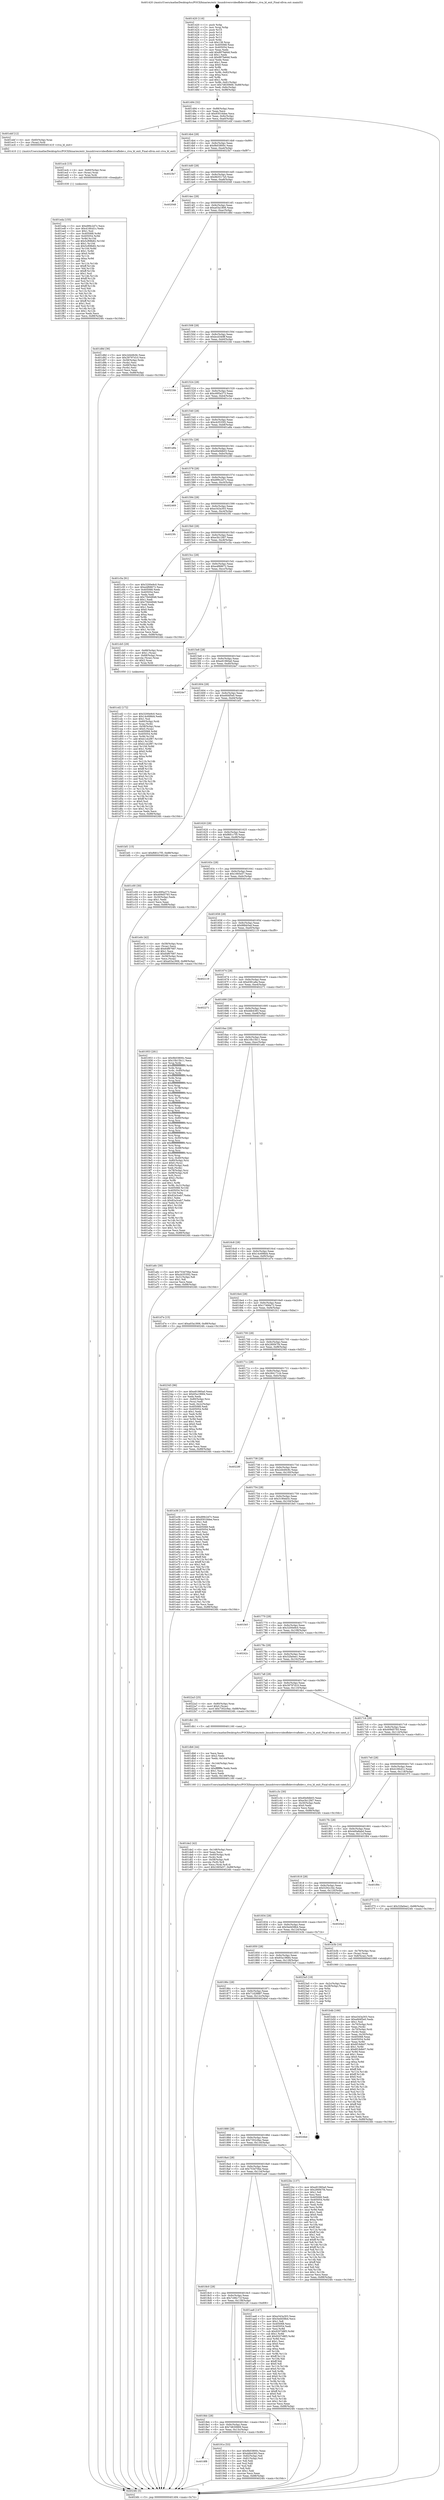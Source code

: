 digraph "0x401420" {
  label = "0x401420 (/mnt/c/Users/mathe/Desktop/tcc/POCII/binaries/extr_linuxdriversvideofbdevrivafbdev.c_riva_bl_exit_Final-ollvm.out::main(0))"
  labelloc = "t"
  node[shape=record]

  Entry [label="",width=0.3,height=0.3,shape=circle,fillcolor=black,style=filled]
  "0x401494" [label="{
     0x401494 [32]\l
     | [instrs]\l
     &nbsp;&nbsp;0x401494 \<+6\>: mov -0x88(%rbp),%eax\l
     &nbsp;&nbsp;0x40149a \<+2\>: mov %eax,%ecx\l
     &nbsp;&nbsp;0x40149c \<+6\>: sub $0x93016dee,%ecx\l
     &nbsp;&nbsp;0x4014a2 \<+6\>: mov %eax,-0x9c(%rbp)\l
     &nbsp;&nbsp;0x4014a8 \<+6\>: mov %ecx,-0xa0(%rbp)\l
     &nbsp;&nbsp;0x4014ae \<+6\>: je 0000000000401ebf \<main+0xa9f\>\l
  }"]
  "0x401ebf" [label="{
     0x401ebf [12]\l
     | [instrs]\l
     &nbsp;&nbsp;0x401ebf \<+4\>: mov -0x60(%rbp),%rax\l
     &nbsp;&nbsp;0x401ec3 \<+3\>: mov (%rax),%rdi\l
     &nbsp;&nbsp;0x401ec6 \<+5\>: call 0000000000401410 \<riva_bl_exit\>\l
     | [calls]\l
     &nbsp;&nbsp;0x401410 \{1\} (/mnt/c/Users/mathe/Desktop/tcc/POCII/binaries/extr_linuxdriversvideofbdevrivafbdev.c_riva_bl_exit_Final-ollvm.out::riva_bl_exit)\l
  }"]
  "0x4014b4" [label="{
     0x4014b4 [28]\l
     | [instrs]\l
     &nbsp;&nbsp;0x4014b4 \<+5\>: jmp 00000000004014b9 \<main+0x99\>\l
     &nbsp;&nbsp;0x4014b9 \<+6\>: mov -0x9c(%rbp),%eax\l
     &nbsp;&nbsp;0x4014bf \<+5\>: sub $0x9b03800c,%eax\l
     &nbsp;&nbsp;0x4014c4 \<+6\>: mov %eax,-0xa4(%rbp)\l
     &nbsp;&nbsp;0x4014ca \<+6\>: je 00000000004023b7 \<main+0xf97\>\l
  }"]
  Exit [label="",width=0.3,height=0.3,shape=circle,fillcolor=black,style=filled,peripheries=2]
  "0x4023b7" [label="{
     0x4023b7\l
  }", style=dashed]
  "0x4014d0" [label="{
     0x4014d0 [28]\l
     | [instrs]\l
     &nbsp;&nbsp;0x4014d0 \<+5\>: jmp 00000000004014d5 \<main+0xb5\>\l
     &nbsp;&nbsp;0x4014d5 \<+6\>: mov -0x9c(%rbp),%eax\l
     &nbsp;&nbsp;0x4014db \<+5\>: sub $0x9b5517e5,%eax\l
     &nbsp;&nbsp;0x4014e0 \<+6\>: mov %eax,-0xa8(%rbp)\l
     &nbsp;&nbsp;0x4014e6 \<+6\>: je 0000000000402048 \<main+0xc28\>\l
  }"]
  "0x401eda" [label="{
     0x401eda [155]\l
     | [instrs]\l
     &nbsp;&nbsp;0x401eda \<+5\>: mov $0xd99c2d7c,%ecx\l
     &nbsp;&nbsp;0x401edf \<+5\>: mov $0x416fcd1c,%edx\l
     &nbsp;&nbsp;0x401ee4 \<+3\>: mov $0x1,%sil\l
     &nbsp;&nbsp;0x401ee7 \<+8\>: mov 0x405068,%r8d\l
     &nbsp;&nbsp;0x401eef \<+8\>: mov 0x405054,%r9d\l
     &nbsp;&nbsp;0x401ef7 \<+3\>: mov %r8d,%r10d\l
     &nbsp;&nbsp;0x401efa \<+7\>: add $0x5cf08b82,%r10d\l
     &nbsp;&nbsp;0x401f01 \<+4\>: sub $0x1,%r10d\l
     &nbsp;&nbsp;0x401f05 \<+7\>: sub $0x5cf08b82,%r10d\l
     &nbsp;&nbsp;0x401f0c \<+4\>: imul %r10d,%r8d\l
     &nbsp;&nbsp;0x401f10 \<+4\>: and $0x1,%r8d\l
     &nbsp;&nbsp;0x401f14 \<+4\>: cmp $0x0,%r8d\l
     &nbsp;&nbsp;0x401f18 \<+4\>: sete %r11b\l
     &nbsp;&nbsp;0x401f1c \<+4\>: cmp $0xa,%r9d\l
     &nbsp;&nbsp;0x401f20 \<+3\>: setl %bl\l
     &nbsp;&nbsp;0x401f23 \<+3\>: mov %r11b,%r14b\l
     &nbsp;&nbsp;0x401f26 \<+4\>: xor $0xff,%r14b\l
     &nbsp;&nbsp;0x401f2a \<+3\>: mov %bl,%r15b\l
     &nbsp;&nbsp;0x401f2d \<+4\>: xor $0xff,%r15b\l
     &nbsp;&nbsp;0x401f31 \<+4\>: xor $0x1,%sil\l
     &nbsp;&nbsp;0x401f35 \<+3\>: mov %r14b,%r12b\l
     &nbsp;&nbsp;0x401f38 \<+4\>: and $0xff,%r12b\l
     &nbsp;&nbsp;0x401f3c \<+3\>: and %sil,%r11b\l
     &nbsp;&nbsp;0x401f3f \<+3\>: mov %r15b,%r13b\l
     &nbsp;&nbsp;0x401f42 \<+4\>: and $0xff,%r13b\l
     &nbsp;&nbsp;0x401f46 \<+3\>: and %sil,%bl\l
     &nbsp;&nbsp;0x401f49 \<+3\>: or %r11b,%r12b\l
     &nbsp;&nbsp;0x401f4c \<+3\>: or %bl,%r13b\l
     &nbsp;&nbsp;0x401f4f \<+3\>: xor %r13b,%r12b\l
     &nbsp;&nbsp;0x401f52 \<+3\>: or %r15b,%r14b\l
     &nbsp;&nbsp;0x401f55 \<+4\>: xor $0xff,%r14b\l
     &nbsp;&nbsp;0x401f59 \<+4\>: or $0x1,%sil\l
     &nbsp;&nbsp;0x401f5d \<+3\>: and %sil,%r14b\l
     &nbsp;&nbsp;0x401f60 \<+3\>: or %r14b,%r12b\l
     &nbsp;&nbsp;0x401f63 \<+4\>: test $0x1,%r12b\l
     &nbsp;&nbsp;0x401f67 \<+3\>: cmovne %edx,%ecx\l
     &nbsp;&nbsp;0x401f6a \<+6\>: mov %ecx,-0x88(%rbp)\l
     &nbsp;&nbsp;0x401f70 \<+5\>: jmp 00000000004024fc \<main+0x10dc\>\l
  }"]
  "0x402048" [label="{
     0x402048\l
  }", style=dashed]
  "0x4014ec" [label="{
     0x4014ec [28]\l
     | [instrs]\l
     &nbsp;&nbsp;0x4014ec \<+5\>: jmp 00000000004014f1 \<main+0xd1\>\l
     &nbsp;&nbsp;0x4014f1 \<+6\>: mov -0x9c(%rbp),%eax\l
     &nbsp;&nbsp;0x4014f7 \<+5\>: sub $0xa03a1806,%eax\l
     &nbsp;&nbsp;0x4014fc \<+6\>: mov %eax,-0xac(%rbp)\l
     &nbsp;&nbsp;0x401502 \<+6\>: je 0000000000401d8d \<main+0x96d\>\l
  }"]
  "0x401ecb" [label="{
     0x401ecb [15]\l
     | [instrs]\l
     &nbsp;&nbsp;0x401ecb \<+4\>: mov -0x60(%rbp),%rax\l
     &nbsp;&nbsp;0x401ecf \<+3\>: mov (%rax),%rax\l
     &nbsp;&nbsp;0x401ed2 \<+3\>: mov %rax,%rdi\l
     &nbsp;&nbsp;0x401ed5 \<+5\>: call 0000000000401030 \<free@plt\>\l
     | [calls]\l
     &nbsp;&nbsp;0x401030 \{1\} (unknown)\l
  }"]
  "0x401d8d" [label="{
     0x401d8d [36]\l
     | [instrs]\l
     &nbsp;&nbsp;0x401d8d \<+5\>: mov $0x2d449c9c,%eax\l
     &nbsp;&nbsp;0x401d92 \<+5\>: mov $0x39797d10,%ecx\l
     &nbsp;&nbsp;0x401d97 \<+4\>: mov -0x58(%rbp),%rdx\l
     &nbsp;&nbsp;0x401d9b \<+2\>: mov (%rdx),%esi\l
     &nbsp;&nbsp;0x401d9d \<+4\>: mov -0x68(%rbp),%rdx\l
     &nbsp;&nbsp;0x401da1 \<+2\>: cmp (%rdx),%esi\l
     &nbsp;&nbsp;0x401da3 \<+3\>: cmovl %ecx,%eax\l
     &nbsp;&nbsp;0x401da6 \<+6\>: mov %eax,-0x88(%rbp)\l
     &nbsp;&nbsp;0x401dac \<+5\>: jmp 00000000004024fc \<main+0x10dc\>\l
  }"]
  "0x401508" [label="{
     0x401508 [28]\l
     | [instrs]\l
     &nbsp;&nbsp;0x401508 \<+5\>: jmp 000000000040150d \<main+0xed\>\l
     &nbsp;&nbsp;0x40150d \<+6\>: mov -0x9c(%rbp),%eax\l
     &nbsp;&nbsp;0x401513 \<+5\>: sub $0xbcd340ff,%eax\l
     &nbsp;&nbsp;0x401518 \<+6\>: mov %eax,-0xb0(%rbp)\l
     &nbsp;&nbsp;0x40151e \<+6\>: je 00000000004021bb \<main+0xd9b\>\l
  }"]
  "0x401de2" [label="{
     0x401de2 [42]\l
     | [instrs]\l
     &nbsp;&nbsp;0x401de2 \<+6\>: mov -0x148(%rbp),%ecx\l
     &nbsp;&nbsp;0x401de8 \<+3\>: imul %eax,%ecx\l
     &nbsp;&nbsp;0x401deb \<+4\>: mov -0x60(%rbp),%rdi\l
     &nbsp;&nbsp;0x401def \<+3\>: mov (%rdi),%rdi\l
     &nbsp;&nbsp;0x401df2 \<+4\>: mov -0x58(%rbp),%r8\l
     &nbsp;&nbsp;0x401df6 \<+3\>: movslq (%r8),%r8\l
     &nbsp;&nbsp;0x401df9 \<+4\>: mov %ecx,(%rdi,%r8,4)\l
     &nbsp;&nbsp;0x401dfd \<+10\>: movl $0x1665e57,-0x88(%rbp)\l
     &nbsp;&nbsp;0x401e07 \<+5\>: jmp 00000000004024fc \<main+0x10dc\>\l
  }"]
  "0x4021bb" [label="{
     0x4021bb\l
  }", style=dashed]
  "0x401524" [label="{
     0x401524 [28]\l
     | [instrs]\l
     &nbsp;&nbsp;0x401524 \<+5\>: jmp 0000000000401529 \<main+0x109\>\l
     &nbsp;&nbsp;0x401529 \<+6\>: mov -0x9c(%rbp),%eax\l
     &nbsp;&nbsp;0x40152f \<+5\>: sub $0xc695a373,%eax\l
     &nbsp;&nbsp;0x401534 \<+6\>: mov %eax,-0xb4(%rbp)\l
     &nbsp;&nbsp;0x40153a \<+6\>: je 0000000000401c1e \<main+0x7fe\>\l
  }"]
  "0x401db6" [label="{
     0x401db6 [44]\l
     | [instrs]\l
     &nbsp;&nbsp;0x401db6 \<+2\>: xor %ecx,%ecx\l
     &nbsp;&nbsp;0x401db8 \<+5\>: mov $0x2,%edx\l
     &nbsp;&nbsp;0x401dbd \<+6\>: mov %edx,-0x144(%rbp)\l
     &nbsp;&nbsp;0x401dc3 \<+1\>: cltd\l
     &nbsp;&nbsp;0x401dc4 \<+6\>: mov -0x144(%rbp),%esi\l
     &nbsp;&nbsp;0x401dca \<+2\>: idiv %esi\l
     &nbsp;&nbsp;0x401dcc \<+6\>: imul $0xfffffffe,%edx,%edx\l
     &nbsp;&nbsp;0x401dd2 \<+3\>: sub $0x1,%ecx\l
     &nbsp;&nbsp;0x401dd5 \<+2\>: sub %ecx,%edx\l
     &nbsp;&nbsp;0x401dd7 \<+6\>: mov %edx,-0x148(%rbp)\l
     &nbsp;&nbsp;0x401ddd \<+5\>: call 0000000000401160 \<next_i\>\l
     | [calls]\l
     &nbsp;&nbsp;0x401160 \{1\} (/mnt/c/Users/mathe/Desktop/tcc/POCII/binaries/extr_linuxdriversvideofbdevrivafbdev.c_riva_bl_exit_Final-ollvm.out::next_i)\l
  }"]
  "0x401c1e" [label="{
     0x401c1e\l
  }", style=dashed]
  "0x401540" [label="{
     0x401540 [28]\l
     | [instrs]\l
     &nbsp;&nbsp;0x401540 \<+5\>: jmp 0000000000401545 \<main+0x125\>\l
     &nbsp;&nbsp;0x401545 \<+6\>: mov -0x9c(%rbp),%eax\l
     &nbsp;&nbsp;0x40154b \<+5\>: sub $0xcb3535f2,%eax\l
     &nbsp;&nbsp;0x401550 \<+6\>: mov %eax,-0xb8(%rbp)\l
     &nbsp;&nbsp;0x401556 \<+6\>: je 0000000000401a8a \<main+0x66a\>\l
  }"]
  "0x401cd2" [label="{
     0x401cd2 [172]\l
     | [instrs]\l
     &nbsp;&nbsp;0x401cd2 \<+5\>: mov $0x3200e9c0,%ecx\l
     &nbsp;&nbsp;0x401cd7 \<+5\>: mov $0x14c698d4,%edx\l
     &nbsp;&nbsp;0x401cdc \<+3\>: mov $0x1,%sil\l
     &nbsp;&nbsp;0x401cdf \<+4\>: mov -0x60(%rbp),%rdi\l
     &nbsp;&nbsp;0x401ce3 \<+3\>: mov %rax,(%rdi)\l
     &nbsp;&nbsp;0x401ce6 \<+4\>: mov -0x58(%rbp),%rax\l
     &nbsp;&nbsp;0x401cea \<+6\>: movl $0x0,(%rax)\l
     &nbsp;&nbsp;0x401cf0 \<+8\>: mov 0x405068,%r8d\l
     &nbsp;&nbsp;0x401cf8 \<+8\>: mov 0x405054,%r9d\l
     &nbsp;&nbsp;0x401d00 \<+3\>: mov %r8d,%r10d\l
     &nbsp;&nbsp;0x401d03 \<+7\>: add $0xb1cb2f87,%r10d\l
     &nbsp;&nbsp;0x401d0a \<+4\>: sub $0x1,%r10d\l
     &nbsp;&nbsp;0x401d0e \<+7\>: sub $0xb1cb2f87,%r10d\l
     &nbsp;&nbsp;0x401d15 \<+4\>: imul %r10d,%r8d\l
     &nbsp;&nbsp;0x401d19 \<+4\>: and $0x1,%r8d\l
     &nbsp;&nbsp;0x401d1d \<+4\>: cmp $0x0,%r8d\l
     &nbsp;&nbsp;0x401d21 \<+4\>: sete %r11b\l
     &nbsp;&nbsp;0x401d25 \<+4\>: cmp $0xa,%r9d\l
     &nbsp;&nbsp;0x401d29 \<+3\>: setl %bl\l
     &nbsp;&nbsp;0x401d2c \<+3\>: mov %r11b,%r14b\l
     &nbsp;&nbsp;0x401d2f \<+4\>: xor $0xff,%r14b\l
     &nbsp;&nbsp;0x401d33 \<+3\>: mov %bl,%r15b\l
     &nbsp;&nbsp;0x401d36 \<+4\>: xor $0xff,%r15b\l
     &nbsp;&nbsp;0x401d3a \<+4\>: xor $0x0,%sil\l
     &nbsp;&nbsp;0x401d3e \<+3\>: mov %r14b,%r12b\l
     &nbsp;&nbsp;0x401d41 \<+4\>: and $0x0,%r12b\l
     &nbsp;&nbsp;0x401d45 \<+3\>: and %sil,%r11b\l
     &nbsp;&nbsp;0x401d48 \<+3\>: mov %r15b,%r13b\l
     &nbsp;&nbsp;0x401d4b \<+4\>: and $0x0,%r13b\l
     &nbsp;&nbsp;0x401d4f \<+3\>: and %sil,%bl\l
     &nbsp;&nbsp;0x401d52 \<+3\>: or %r11b,%r12b\l
     &nbsp;&nbsp;0x401d55 \<+3\>: or %bl,%r13b\l
     &nbsp;&nbsp;0x401d58 \<+3\>: xor %r13b,%r12b\l
     &nbsp;&nbsp;0x401d5b \<+3\>: or %r15b,%r14b\l
     &nbsp;&nbsp;0x401d5e \<+4\>: xor $0xff,%r14b\l
     &nbsp;&nbsp;0x401d62 \<+4\>: or $0x0,%sil\l
     &nbsp;&nbsp;0x401d66 \<+3\>: and %sil,%r14b\l
     &nbsp;&nbsp;0x401d69 \<+3\>: or %r14b,%r12b\l
     &nbsp;&nbsp;0x401d6c \<+4\>: test $0x1,%r12b\l
     &nbsp;&nbsp;0x401d70 \<+3\>: cmovne %edx,%ecx\l
     &nbsp;&nbsp;0x401d73 \<+6\>: mov %ecx,-0x88(%rbp)\l
     &nbsp;&nbsp;0x401d79 \<+5\>: jmp 00000000004024fc \<main+0x10dc\>\l
  }"]
  "0x401a8a" [label="{
     0x401a8a\l
  }", style=dashed]
  "0x40155c" [label="{
     0x40155c [28]\l
     | [instrs]\l
     &nbsp;&nbsp;0x40155c \<+5\>: jmp 0000000000401561 \<main+0x141\>\l
     &nbsp;&nbsp;0x401561 \<+6\>: mov -0x9c(%rbp),%eax\l
     &nbsp;&nbsp;0x401567 \<+5\>: sub $0xd0e9db03,%eax\l
     &nbsp;&nbsp;0x40156c \<+6\>: mov %eax,-0xbc(%rbp)\l
     &nbsp;&nbsp;0x401572 \<+6\>: je 0000000000402280 \<main+0xe60\>\l
  }"]
  "0x401b4b" [label="{
     0x401b4b [166]\l
     | [instrs]\l
     &nbsp;&nbsp;0x401b4b \<+5\>: mov $0xe343a303,%ecx\l
     &nbsp;&nbsp;0x401b50 \<+5\>: mov $0xefd4f5e0,%edx\l
     &nbsp;&nbsp;0x401b55 \<+3\>: mov $0x1,%sil\l
     &nbsp;&nbsp;0x401b58 \<+4\>: mov -0x70(%rbp),%rdi\l
     &nbsp;&nbsp;0x401b5c \<+2\>: mov %eax,(%rdi)\l
     &nbsp;&nbsp;0x401b5e \<+4\>: mov -0x70(%rbp),%rdi\l
     &nbsp;&nbsp;0x401b62 \<+2\>: mov (%rdi),%eax\l
     &nbsp;&nbsp;0x401b64 \<+3\>: mov %eax,-0x30(%rbp)\l
     &nbsp;&nbsp;0x401b67 \<+7\>: mov 0x405068,%eax\l
     &nbsp;&nbsp;0x401b6e \<+8\>: mov 0x405054,%r8d\l
     &nbsp;&nbsp;0x401b76 \<+3\>: mov %eax,%r9d\l
     &nbsp;&nbsp;0x401b79 \<+7\>: add $0x6f18db07,%r9d\l
     &nbsp;&nbsp;0x401b80 \<+4\>: sub $0x1,%r9d\l
     &nbsp;&nbsp;0x401b84 \<+7\>: sub $0x6f18db07,%r9d\l
     &nbsp;&nbsp;0x401b8b \<+4\>: imul %r9d,%eax\l
     &nbsp;&nbsp;0x401b8f \<+3\>: and $0x1,%eax\l
     &nbsp;&nbsp;0x401b92 \<+3\>: cmp $0x0,%eax\l
     &nbsp;&nbsp;0x401b95 \<+4\>: sete %r10b\l
     &nbsp;&nbsp;0x401b99 \<+4\>: cmp $0xa,%r8d\l
     &nbsp;&nbsp;0x401b9d \<+4\>: setl %r11b\l
     &nbsp;&nbsp;0x401ba1 \<+3\>: mov %r10b,%bl\l
     &nbsp;&nbsp;0x401ba4 \<+3\>: xor $0xff,%bl\l
     &nbsp;&nbsp;0x401ba7 \<+3\>: mov %r11b,%r14b\l
     &nbsp;&nbsp;0x401baa \<+4\>: xor $0xff,%r14b\l
     &nbsp;&nbsp;0x401bae \<+4\>: xor $0x0,%sil\l
     &nbsp;&nbsp;0x401bb2 \<+3\>: mov %bl,%r15b\l
     &nbsp;&nbsp;0x401bb5 \<+4\>: and $0x0,%r15b\l
     &nbsp;&nbsp;0x401bb9 \<+3\>: and %sil,%r10b\l
     &nbsp;&nbsp;0x401bbc \<+3\>: mov %r14b,%r12b\l
     &nbsp;&nbsp;0x401bbf \<+4\>: and $0x0,%r12b\l
     &nbsp;&nbsp;0x401bc3 \<+3\>: and %sil,%r11b\l
     &nbsp;&nbsp;0x401bc6 \<+3\>: or %r10b,%r15b\l
     &nbsp;&nbsp;0x401bc9 \<+3\>: or %r11b,%r12b\l
     &nbsp;&nbsp;0x401bcc \<+3\>: xor %r12b,%r15b\l
     &nbsp;&nbsp;0x401bcf \<+3\>: or %r14b,%bl\l
     &nbsp;&nbsp;0x401bd2 \<+3\>: xor $0xff,%bl\l
     &nbsp;&nbsp;0x401bd5 \<+4\>: or $0x0,%sil\l
     &nbsp;&nbsp;0x401bd9 \<+3\>: and %sil,%bl\l
     &nbsp;&nbsp;0x401bdc \<+3\>: or %bl,%r15b\l
     &nbsp;&nbsp;0x401bdf \<+4\>: test $0x1,%r15b\l
     &nbsp;&nbsp;0x401be3 \<+3\>: cmovne %edx,%ecx\l
     &nbsp;&nbsp;0x401be6 \<+6\>: mov %ecx,-0x88(%rbp)\l
     &nbsp;&nbsp;0x401bec \<+5\>: jmp 00000000004024fc \<main+0x10dc\>\l
  }"]
  "0x402280" [label="{
     0x402280\l
  }", style=dashed]
  "0x401578" [label="{
     0x401578 [28]\l
     | [instrs]\l
     &nbsp;&nbsp;0x401578 \<+5\>: jmp 000000000040157d \<main+0x15d\>\l
     &nbsp;&nbsp;0x40157d \<+6\>: mov -0x9c(%rbp),%eax\l
     &nbsp;&nbsp;0x401583 \<+5\>: sub $0xd99c2d7c,%eax\l
     &nbsp;&nbsp;0x401588 \<+6\>: mov %eax,-0xc0(%rbp)\l
     &nbsp;&nbsp;0x40158e \<+6\>: je 0000000000402469 \<main+0x1049\>\l
  }"]
  "0x401420" [label="{
     0x401420 [116]\l
     | [instrs]\l
     &nbsp;&nbsp;0x401420 \<+1\>: push %rbp\l
     &nbsp;&nbsp;0x401421 \<+3\>: mov %rsp,%rbp\l
     &nbsp;&nbsp;0x401424 \<+2\>: push %r15\l
     &nbsp;&nbsp;0x401426 \<+2\>: push %r14\l
     &nbsp;&nbsp;0x401428 \<+2\>: push %r13\l
     &nbsp;&nbsp;0x40142a \<+2\>: push %r12\l
     &nbsp;&nbsp;0x40142c \<+1\>: push %rbx\l
     &nbsp;&nbsp;0x40142d \<+7\>: sub $0x138,%rsp\l
     &nbsp;&nbsp;0x401434 \<+7\>: mov 0x405068,%eax\l
     &nbsp;&nbsp;0x40143b \<+7\>: mov 0x405054,%ecx\l
     &nbsp;&nbsp;0x401442 \<+2\>: mov %eax,%edx\l
     &nbsp;&nbsp;0x401444 \<+6\>: add $0x897fa6dd,%edx\l
     &nbsp;&nbsp;0x40144a \<+3\>: sub $0x1,%edx\l
     &nbsp;&nbsp;0x40144d \<+6\>: sub $0x897fa6dd,%edx\l
     &nbsp;&nbsp;0x401453 \<+3\>: imul %edx,%eax\l
     &nbsp;&nbsp;0x401456 \<+3\>: and $0x1,%eax\l
     &nbsp;&nbsp;0x401459 \<+3\>: cmp $0x0,%eax\l
     &nbsp;&nbsp;0x40145c \<+4\>: sete %r8b\l
     &nbsp;&nbsp;0x401460 \<+4\>: and $0x1,%r8b\l
     &nbsp;&nbsp;0x401464 \<+7\>: mov %r8b,-0x82(%rbp)\l
     &nbsp;&nbsp;0x40146b \<+3\>: cmp $0xa,%ecx\l
     &nbsp;&nbsp;0x40146e \<+4\>: setl %r8b\l
     &nbsp;&nbsp;0x401472 \<+4\>: and $0x1,%r8b\l
     &nbsp;&nbsp;0x401476 \<+7\>: mov %r8b,-0x81(%rbp)\l
     &nbsp;&nbsp;0x40147d \<+10\>: movl $0x7d630669,-0x88(%rbp)\l
     &nbsp;&nbsp;0x401487 \<+6\>: mov %edi,-0x8c(%rbp)\l
     &nbsp;&nbsp;0x40148d \<+7\>: mov %rsi,-0x98(%rbp)\l
  }"]
  "0x402469" [label="{
     0x402469\l
  }", style=dashed]
  "0x401594" [label="{
     0x401594 [28]\l
     | [instrs]\l
     &nbsp;&nbsp;0x401594 \<+5\>: jmp 0000000000401599 \<main+0x179\>\l
     &nbsp;&nbsp;0x401599 \<+6\>: mov -0x9c(%rbp),%eax\l
     &nbsp;&nbsp;0x40159f \<+5\>: sub $0xe343a303,%eax\l
     &nbsp;&nbsp;0x4015a4 \<+6\>: mov %eax,-0xc4(%rbp)\l
     &nbsp;&nbsp;0x4015aa \<+6\>: je 00000000004023fc \<main+0xfdc\>\l
  }"]
  "0x4024fc" [label="{
     0x4024fc [5]\l
     | [instrs]\l
     &nbsp;&nbsp;0x4024fc \<+5\>: jmp 0000000000401494 \<main+0x74\>\l
  }"]
  "0x4023fc" [label="{
     0x4023fc\l
  }", style=dashed]
  "0x4015b0" [label="{
     0x4015b0 [28]\l
     | [instrs]\l
     &nbsp;&nbsp;0x4015b0 \<+5\>: jmp 00000000004015b5 \<main+0x195\>\l
     &nbsp;&nbsp;0x4015b5 \<+6\>: mov -0x9c(%rbp),%eax\l
     &nbsp;&nbsp;0x4015bb \<+5\>: sub $0xe3b12fd7,%eax\l
     &nbsp;&nbsp;0x4015c0 \<+6\>: mov %eax,-0xc8(%rbp)\l
     &nbsp;&nbsp;0x4015c6 \<+6\>: je 0000000000401c5a \<main+0x83a\>\l
  }"]
  "0x4018f8" [label="{
     0x4018f8\l
  }", style=dashed]
  "0x401c5a" [label="{
     0x401c5a [91]\l
     | [instrs]\l
     &nbsp;&nbsp;0x401c5a \<+5\>: mov $0x3200e9c0,%eax\l
     &nbsp;&nbsp;0x401c5f \<+5\>: mov $0xe4f68672,%ecx\l
     &nbsp;&nbsp;0x401c64 \<+7\>: mov 0x405068,%edx\l
     &nbsp;&nbsp;0x401c6b \<+7\>: mov 0x405054,%esi\l
     &nbsp;&nbsp;0x401c72 \<+2\>: mov %edx,%edi\l
     &nbsp;&nbsp;0x401c74 \<+6\>: sub $0x75b0d948,%edi\l
     &nbsp;&nbsp;0x401c7a \<+3\>: sub $0x1,%edi\l
     &nbsp;&nbsp;0x401c7d \<+6\>: add $0x75b0d948,%edi\l
     &nbsp;&nbsp;0x401c83 \<+3\>: imul %edi,%edx\l
     &nbsp;&nbsp;0x401c86 \<+3\>: and $0x1,%edx\l
     &nbsp;&nbsp;0x401c89 \<+3\>: cmp $0x0,%edx\l
     &nbsp;&nbsp;0x401c8c \<+4\>: sete %r8b\l
     &nbsp;&nbsp;0x401c90 \<+3\>: cmp $0xa,%esi\l
     &nbsp;&nbsp;0x401c93 \<+4\>: setl %r9b\l
     &nbsp;&nbsp;0x401c97 \<+3\>: mov %r8b,%r10b\l
     &nbsp;&nbsp;0x401c9a \<+3\>: and %r9b,%r10b\l
     &nbsp;&nbsp;0x401c9d \<+3\>: xor %r9b,%r8b\l
     &nbsp;&nbsp;0x401ca0 \<+3\>: or %r8b,%r10b\l
     &nbsp;&nbsp;0x401ca3 \<+4\>: test $0x1,%r10b\l
     &nbsp;&nbsp;0x401ca7 \<+3\>: cmovne %ecx,%eax\l
     &nbsp;&nbsp;0x401caa \<+6\>: mov %eax,-0x88(%rbp)\l
     &nbsp;&nbsp;0x401cb0 \<+5\>: jmp 00000000004024fc \<main+0x10dc\>\l
  }"]
  "0x4015cc" [label="{
     0x4015cc [28]\l
     | [instrs]\l
     &nbsp;&nbsp;0x4015cc \<+5\>: jmp 00000000004015d1 \<main+0x1b1\>\l
     &nbsp;&nbsp;0x4015d1 \<+6\>: mov -0x9c(%rbp),%eax\l
     &nbsp;&nbsp;0x4015d7 \<+5\>: sub $0xe4f68672,%eax\l
     &nbsp;&nbsp;0x4015dc \<+6\>: mov %eax,-0xcc(%rbp)\l
     &nbsp;&nbsp;0x4015e2 \<+6\>: je 0000000000401cb5 \<main+0x895\>\l
  }"]
  "0x40191e" [label="{
     0x40191e [53]\l
     | [instrs]\l
     &nbsp;&nbsp;0x40191e \<+5\>: mov $0x9b03800c,%eax\l
     &nbsp;&nbsp;0x401923 \<+5\>: mov $0xddb4383,%ecx\l
     &nbsp;&nbsp;0x401928 \<+6\>: mov -0x82(%rbp),%dl\l
     &nbsp;&nbsp;0x40192e \<+7\>: mov -0x81(%rbp),%sil\l
     &nbsp;&nbsp;0x401935 \<+3\>: mov %dl,%dil\l
     &nbsp;&nbsp;0x401938 \<+3\>: and %sil,%dil\l
     &nbsp;&nbsp;0x40193b \<+3\>: xor %sil,%dl\l
     &nbsp;&nbsp;0x40193e \<+3\>: or %dl,%dil\l
     &nbsp;&nbsp;0x401941 \<+4\>: test $0x1,%dil\l
     &nbsp;&nbsp;0x401945 \<+3\>: cmovne %ecx,%eax\l
     &nbsp;&nbsp;0x401948 \<+6\>: mov %eax,-0x88(%rbp)\l
     &nbsp;&nbsp;0x40194e \<+5\>: jmp 00000000004024fc \<main+0x10dc\>\l
  }"]
  "0x401cb5" [label="{
     0x401cb5 [29]\l
     | [instrs]\l
     &nbsp;&nbsp;0x401cb5 \<+4\>: mov -0x68(%rbp),%rax\l
     &nbsp;&nbsp;0x401cb9 \<+6\>: movl $0x1,(%rax)\l
     &nbsp;&nbsp;0x401cbf \<+4\>: mov -0x68(%rbp),%rax\l
     &nbsp;&nbsp;0x401cc3 \<+3\>: movslq (%rax),%rax\l
     &nbsp;&nbsp;0x401cc6 \<+4\>: shl $0x2,%rax\l
     &nbsp;&nbsp;0x401cca \<+3\>: mov %rax,%rdi\l
     &nbsp;&nbsp;0x401ccd \<+5\>: call 0000000000401050 \<malloc@plt\>\l
     | [calls]\l
     &nbsp;&nbsp;0x401050 \{1\} (unknown)\l
  }"]
  "0x4015e8" [label="{
     0x4015e8 [28]\l
     | [instrs]\l
     &nbsp;&nbsp;0x4015e8 \<+5\>: jmp 00000000004015ed \<main+0x1cd\>\l
     &nbsp;&nbsp;0x4015ed \<+6\>: mov -0x9c(%rbp),%eax\l
     &nbsp;&nbsp;0x4015f3 \<+5\>: sub $0xe91960a0,%eax\l
     &nbsp;&nbsp;0x4015f8 \<+6\>: mov %eax,-0xd0(%rbp)\l
     &nbsp;&nbsp;0x4015fe \<+6\>: je 00000000004024e7 \<main+0x10c7\>\l
  }"]
  "0x4018dc" [label="{
     0x4018dc [28]\l
     | [instrs]\l
     &nbsp;&nbsp;0x4018dc \<+5\>: jmp 00000000004018e1 \<main+0x4c1\>\l
     &nbsp;&nbsp;0x4018e1 \<+6\>: mov -0x9c(%rbp),%eax\l
     &nbsp;&nbsp;0x4018e7 \<+5\>: sub $0x7d630669,%eax\l
     &nbsp;&nbsp;0x4018ec \<+6\>: mov %eax,-0x13c(%rbp)\l
     &nbsp;&nbsp;0x4018f2 \<+6\>: je 000000000040191e \<main+0x4fe\>\l
  }"]
  "0x4024e7" [label="{
     0x4024e7\l
  }", style=dashed]
  "0x401604" [label="{
     0x401604 [28]\l
     | [instrs]\l
     &nbsp;&nbsp;0x401604 \<+5\>: jmp 0000000000401609 \<main+0x1e9\>\l
     &nbsp;&nbsp;0x401609 \<+6\>: mov -0x9c(%rbp),%eax\l
     &nbsp;&nbsp;0x40160f \<+5\>: sub $0xefd4f5e0,%eax\l
     &nbsp;&nbsp;0x401614 \<+6\>: mov %eax,-0xd4(%rbp)\l
     &nbsp;&nbsp;0x40161a \<+6\>: je 0000000000401bf1 \<main+0x7d1\>\l
  }"]
  "0x402128" [label="{
     0x402128\l
  }", style=dashed]
  "0x401bf1" [label="{
     0x401bf1 [15]\l
     | [instrs]\l
     &nbsp;&nbsp;0x401bf1 \<+10\>: movl $0xf681c7f5,-0x88(%rbp)\l
     &nbsp;&nbsp;0x401bfb \<+5\>: jmp 00000000004024fc \<main+0x10dc\>\l
  }"]
  "0x401620" [label="{
     0x401620 [28]\l
     | [instrs]\l
     &nbsp;&nbsp;0x401620 \<+5\>: jmp 0000000000401625 \<main+0x205\>\l
     &nbsp;&nbsp;0x401625 \<+6\>: mov -0x9c(%rbp),%eax\l
     &nbsp;&nbsp;0x40162b \<+5\>: sub $0xf681c7f5,%eax\l
     &nbsp;&nbsp;0x401630 \<+6\>: mov %eax,-0xd8(%rbp)\l
     &nbsp;&nbsp;0x401636 \<+6\>: je 0000000000401c00 \<main+0x7e0\>\l
  }"]
  "0x4018c0" [label="{
     0x4018c0 [28]\l
     | [instrs]\l
     &nbsp;&nbsp;0x4018c0 \<+5\>: jmp 00000000004018c5 \<main+0x4a5\>\l
     &nbsp;&nbsp;0x4018c5 \<+6\>: mov -0x9c(%rbp),%eax\l
     &nbsp;&nbsp;0x4018cb \<+5\>: sub $0x7c66c71f,%eax\l
     &nbsp;&nbsp;0x4018d0 \<+6\>: mov %eax,-0x138(%rbp)\l
     &nbsp;&nbsp;0x4018d6 \<+6\>: je 0000000000402128 \<main+0xd08\>\l
  }"]
  "0x401c00" [label="{
     0x401c00 [30]\l
     | [instrs]\l
     &nbsp;&nbsp;0x401c00 \<+5\>: mov $0xc695a373,%eax\l
     &nbsp;&nbsp;0x401c05 \<+5\>: mov $0x409d5793,%ecx\l
     &nbsp;&nbsp;0x401c0a \<+3\>: mov -0x30(%rbp),%edx\l
     &nbsp;&nbsp;0x401c0d \<+3\>: cmp $0x1,%edx\l
     &nbsp;&nbsp;0x401c10 \<+3\>: cmovl %ecx,%eax\l
     &nbsp;&nbsp;0x401c13 \<+6\>: mov %eax,-0x88(%rbp)\l
     &nbsp;&nbsp;0x401c19 \<+5\>: jmp 00000000004024fc \<main+0x10dc\>\l
  }"]
  "0x40163c" [label="{
     0x40163c [28]\l
     | [instrs]\l
     &nbsp;&nbsp;0x40163c \<+5\>: jmp 0000000000401641 \<main+0x221\>\l
     &nbsp;&nbsp;0x401641 \<+6\>: mov -0x9c(%rbp),%eax\l
     &nbsp;&nbsp;0x401647 \<+5\>: sub $0x1665e57,%eax\l
     &nbsp;&nbsp;0x40164c \<+6\>: mov %eax,-0xdc(%rbp)\l
     &nbsp;&nbsp;0x401652 \<+6\>: je 0000000000401e0c \<main+0x9ec\>\l
  }"]
  "0x401aa8" [label="{
     0x401aa8 [147]\l
     | [instrs]\l
     &nbsp;&nbsp;0x401aa8 \<+5\>: mov $0xe343a303,%eax\l
     &nbsp;&nbsp;0x401aad \<+5\>: mov $0x5ed458b4,%ecx\l
     &nbsp;&nbsp;0x401ab2 \<+2\>: mov $0x1,%dl\l
     &nbsp;&nbsp;0x401ab4 \<+7\>: mov 0x405068,%esi\l
     &nbsp;&nbsp;0x401abb \<+7\>: mov 0x405054,%edi\l
     &nbsp;&nbsp;0x401ac2 \<+3\>: mov %esi,%r8d\l
     &nbsp;&nbsp;0x401ac5 \<+7\>: sub $0x9207d8f3,%r8d\l
     &nbsp;&nbsp;0x401acc \<+4\>: sub $0x1,%r8d\l
     &nbsp;&nbsp;0x401ad0 \<+7\>: add $0x9207d8f3,%r8d\l
     &nbsp;&nbsp;0x401ad7 \<+4\>: imul %r8d,%esi\l
     &nbsp;&nbsp;0x401adb \<+3\>: and $0x1,%esi\l
     &nbsp;&nbsp;0x401ade \<+3\>: cmp $0x0,%esi\l
     &nbsp;&nbsp;0x401ae1 \<+4\>: sete %r9b\l
     &nbsp;&nbsp;0x401ae5 \<+3\>: cmp $0xa,%edi\l
     &nbsp;&nbsp;0x401ae8 \<+4\>: setl %r10b\l
     &nbsp;&nbsp;0x401aec \<+3\>: mov %r9b,%r11b\l
     &nbsp;&nbsp;0x401aef \<+4\>: xor $0xff,%r11b\l
     &nbsp;&nbsp;0x401af3 \<+3\>: mov %r10b,%bl\l
     &nbsp;&nbsp;0x401af6 \<+3\>: xor $0xff,%bl\l
     &nbsp;&nbsp;0x401af9 \<+3\>: xor $0x0,%dl\l
     &nbsp;&nbsp;0x401afc \<+3\>: mov %r11b,%r14b\l
     &nbsp;&nbsp;0x401aff \<+4\>: and $0x0,%r14b\l
     &nbsp;&nbsp;0x401b03 \<+3\>: and %dl,%r9b\l
     &nbsp;&nbsp;0x401b06 \<+3\>: mov %bl,%r15b\l
     &nbsp;&nbsp;0x401b09 \<+4\>: and $0x0,%r15b\l
     &nbsp;&nbsp;0x401b0d \<+3\>: and %dl,%r10b\l
     &nbsp;&nbsp;0x401b10 \<+3\>: or %r9b,%r14b\l
     &nbsp;&nbsp;0x401b13 \<+3\>: or %r10b,%r15b\l
     &nbsp;&nbsp;0x401b16 \<+3\>: xor %r15b,%r14b\l
     &nbsp;&nbsp;0x401b19 \<+3\>: or %bl,%r11b\l
     &nbsp;&nbsp;0x401b1c \<+4\>: xor $0xff,%r11b\l
     &nbsp;&nbsp;0x401b20 \<+3\>: or $0x0,%dl\l
     &nbsp;&nbsp;0x401b23 \<+3\>: and %dl,%r11b\l
     &nbsp;&nbsp;0x401b26 \<+3\>: or %r11b,%r14b\l
     &nbsp;&nbsp;0x401b29 \<+4\>: test $0x1,%r14b\l
     &nbsp;&nbsp;0x401b2d \<+3\>: cmovne %ecx,%eax\l
     &nbsp;&nbsp;0x401b30 \<+6\>: mov %eax,-0x88(%rbp)\l
     &nbsp;&nbsp;0x401b36 \<+5\>: jmp 00000000004024fc \<main+0x10dc\>\l
  }"]
  "0x401e0c" [label="{
     0x401e0c [42]\l
     | [instrs]\l
     &nbsp;&nbsp;0x401e0c \<+4\>: mov -0x58(%rbp),%rax\l
     &nbsp;&nbsp;0x401e10 \<+2\>: mov (%rax),%ecx\l
     &nbsp;&nbsp;0x401e12 \<+6\>: add $0x64f67687,%ecx\l
     &nbsp;&nbsp;0x401e18 \<+3\>: add $0x1,%ecx\l
     &nbsp;&nbsp;0x401e1b \<+6\>: sub $0x64f67687,%ecx\l
     &nbsp;&nbsp;0x401e21 \<+4\>: mov -0x58(%rbp),%rax\l
     &nbsp;&nbsp;0x401e25 \<+2\>: mov %ecx,(%rax)\l
     &nbsp;&nbsp;0x401e27 \<+10\>: movl $0xa03a1806,-0x88(%rbp)\l
     &nbsp;&nbsp;0x401e31 \<+5\>: jmp 00000000004024fc \<main+0x10dc\>\l
  }"]
  "0x401658" [label="{
     0x401658 [28]\l
     | [instrs]\l
     &nbsp;&nbsp;0x401658 \<+5\>: jmp 000000000040165d \<main+0x23d\>\l
     &nbsp;&nbsp;0x40165d \<+6\>: mov -0x9c(%rbp),%eax\l
     &nbsp;&nbsp;0x401663 \<+5\>: sub $0x88bb5ad,%eax\l
     &nbsp;&nbsp;0x401668 \<+6\>: mov %eax,-0xe0(%rbp)\l
     &nbsp;&nbsp;0x40166e \<+6\>: je 0000000000402119 \<main+0xcf9\>\l
  }"]
  "0x4018a4" [label="{
     0x4018a4 [28]\l
     | [instrs]\l
     &nbsp;&nbsp;0x4018a4 \<+5\>: jmp 00000000004018a9 \<main+0x489\>\l
     &nbsp;&nbsp;0x4018a9 \<+6\>: mov -0x9c(%rbp),%eax\l
     &nbsp;&nbsp;0x4018af \<+5\>: sub $0x753d70be,%eax\l
     &nbsp;&nbsp;0x4018b4 \<+6\>: mov %eax,-0x134(%rbp)\l
     &nbsp;&nbsp;0x4018ba \<+6\>: je 0000000000401aa8 \<main+0x688\>\l
  }"]
  "0x402119" [label="{
     0x402119\l
  }", style=dashed]
  "0x401674" [label="{
     0x401674 [28]\l
     | [instrs]\l
     &nbsp;&nbsp;0x401674 \<+5\>: jmp 0000000000401679 \<main+0x259\>\l
     &nbsp;&nbsp;0x401679 \<+6\>: mov -0x9c(%rbp),%eax\l
     &nbsp;&nbsp;0x40167f \<+5\>: sub $0xd381a8a,%eax\l
     &nbsp;&nbsp;0x401684 \<+6\>: mov %eax,-0xe4(%rbp)\l
     &nbsp;&nbsp;0x40168a \<+6\>: je 0000000000402271 \<main+0xe51\>\l
  }"]
  "0x4022bc" [label="{
     0x4022bc [137]\l
     | [instrs]\l
     &nbsp;&nbsp;0x4022bc \<+5\>: mov $0xe91960a0,%eax\l
     &nbsp;&nbsp;0x4022c1 \<+5\>: mov $0x280f47f4,%ecx\l
     &nbsp;&nbsp;0x4022c6 \<+2\>: mov $0x1,%dl\l
     &nbsp;&nbsp;0x4022c8 \<+2\>: xor %esi,%esi\l
     &nbsp;&nbsp;0x4022ca \<+7\>: mov 0x405068,%edi\l
     &nbsp;&nbsp;0x4022d1 \<+8\>: mov 0x405054,%r8d\l
     &nbsp;&nbsp;0x4022d9 \<+3\>: sub $0x1,%esi\l
     &nbsp;&nbsp;0x4022dc \<+3\>: mov %edi,%r9d\l
     &nbsp;&nbsp;0x4022df \<+3\>: add %esi,%r9d\l
     &nbsp;&nbsp;0x4022e2 \<+4\>: imul %r9d,%edi\l
     &nbsp;&nbsp;0x4022e6 \<+3\>: and $0x1,%edi\l
     &nbsp;&nbsp;0x4022e9 \<+3\>: cmp $0x0,%edi\l
     &nbsp;&nbsp;0x4022ec \<+4\>: sete %r10b\l
     &nbsp;&nbsp;0x4022f0 \<+4\>: cmp $0xa,%r8d\l
     &nbsp;&nbsp;0x4022f4 \<+4\>: setl %r11b\l
     &nbsp;&nbsp;0x4022f8 \<+3\>: mov %r10b,%bl\l
     &nbsp;&nbsp;0x4022fb \<+3\>: xor $0xff,%bl\l
     &nbsp;&nbsp;0x4022fe \<+3\>: mov %r11b,%r14b\l
     &nbsp;&nbsp;0x402301 \<+4\>: xor $0xff,%r14b\l
     &nbsp;&nbsp;0x402305 \<+3\>: xor $0x1,%dl\l
     &nbsp;&nbsp;0x402308 \<+3\>: mov %bl,%r15b\l
     &nbsp;&nbsp;0x40230b \<+4\>: and $0xff,%r15b\l
     &nbsp;&nbsp;0x40230f \<+3\>: and %dl,%r10b\l
     &nbsp;&nbsp;0x402312 \<+3\>: mov %r14b,%r12b\l
     &nbsp;&nbsp;0x402315 \<+4\>: and $0xff,%r12b\l
     &nbsp;&nbsp;0x402319 \<+3\>: and %dl,%r11b\l
     &nbsp;&nbsp;0x40231c \<+3\>: or %r10b,%r15b\l
     &nbsp;&nbsp;0x40231f \<+3\>: or %r11b,%r12b\l
     &nbsp;&nbsp;0x402322 \<+3\>: xor %r12b,%r15b\l
     &nbsp;&nbsp;0x402325 \<+3\>: or %r14b,%bl\l
     &nbsp;&nbsp;0x402328 \<+3\>: xor $0xff,%bl\l
     &nbsp;&nbsp;0x40232b \<+3\>: or $0x1,%dl\l
     &nbsp;&nbsp;0x40232e \<+2\>: and %dl,%bl\l
     &nbsp;&nbsp;0x402330 \<+3\>: or %bl,%r15b\l
     &nbsp;&nbsp;0x402333 \<+4\>: test $0x1,%r15b\l
     &nbsp;&nbsp;0x402337 \<+3\>: cmovne %ecx,%eax\l
     &nbsp;&nbsp;0x40233a \<+6\>: mov %eax,-0x88(%rbp)\l
     &nbsp;&nbsp;0x402340 \<+5\>: jmp 00000000004024fc \<main+0x10dc\>\l
  }"]
  "0x402271" [label="{
     0x402271\l
  }", style=dashed]
  "0x401690" [label="{
     0x401690 [28]\l
     | [instrs]\l
     &nbsp;&nbsp;0x401690 \<+5\>: jmp 0000000000401695 \<main+0x275\>\l
     &nbsp;&nbsp;0x401695 \<+6\>: mov -0x9c(%rbp),%eax\l
     &nbsp;&nbsp;0x40169b \<+5\>: sub $0xddb4383,%eax\l
     &nbsp;&nbsp;0x4016a0 \<+6\>: mov %eax,-0xe8(%rbp)\l
     &nbsp;&nbsp;0x4016a6 \<+6\>: je 0000000000401953 \<main+0x533\>\l
  }"]
  "0x401888" [label="{
     0x401888 [28]\l
     | [instrs]\l
     &nbsp;&nbsp;0x401888 \<+5\>: jmp 000000000040188d \<main+0x46d\>\l
     &nbsp;&nbsp;0x40188d \<+6\>: mov -0x9c(%rbp),%eax\l
     &nbsp;&nbsp;0x401893 \<+5\>: sub $0x7302c9ac,%eax\l
     &nbsp;&nbsp;0x401898 \<+6\>: mov %eax,-0x130(%rbp)\l
     &nbsp;&nbsp;0x40189e \<+6\>: je 00000000004022bc \<main+0xe9c\>\l
  }"]
  "0x401953" [label="{
     0x401953 [281]\l
     | [instrs]\l
     &nbsp;&nbsp;0x401953 \<+5\>: mov $0x9b03800c,%eax\l
     &nbsp;&nbsp;0x401958 \<+5\>: mov $0x10b15b11,%ecx\l
     &nbsp;&nbsp;0x40195d \<+3\>: mov %rsp,%rdx\l
     &nbsp;&nbsp;0x401960 \<+4\>: add $0xfffffffffffffff0,%rdx\l
     &nbsp;&nbsp;0x401964 \<+3\>: mov %rdx,%rsp\l
     &nbsp;&nbsp;0x401967 \<+4\>: mov %rdx,-0x80(%rbp)\l
     &nbsp;&nbsp;0x40196b \<+3\>: mov %rsp,%rdx\l
     &nbsp;&nbsp;0x40196e \<+4\>: add $0xfffffffffffffff0,%rdx\l
     &nbsp;&nbsp;0x401972 \<+3\>: mov %rdx,%rsp\l
     &nbsp;&nbsp;0x401975 \<+3\>: mov %rsp,%rsi\l
     &nbsp;&nbsp;0x401978 \<+4\>: add $0xfffffffffffffff0,%rsi\l
     &nbsp;&nbsp;0x40197c \<+3\>: mov %rsi,%rsp\l
     &nbsp;&nbsp;0x40197f \<+4\>: mov %rsi,-0x78(%rbp)\l
     &nbsp;&nbsp;0x401983 \<+3\>: mov %rsp,%rsi\l
     &nbsp;&nbsp;0x401986 \<+4\>: add $0xfffffffffffffff0,%rsi\l
     &nbsp;&nbsp;0x40198a \<+3\>: mov %rsi,%rsp\l
     &nbsp;&nbsp;0x40198d \<+4\>: mov %rsi,-0x70(%rbp)\l
     &nbsp;&nbsp;0x401991 \<+3\>: mov %rsp,%rsi\l
     &nbsp;&nbsp;0x401994 \<+4\>: add $0xfffffffffffffff0,%rsi\l
     &nbsp;&nbsp;0x401998 \<+3\>: mov %rsi,%rsp\l
     &nbsp;&nbsp;0x40199b \<+4\>: mov %rsi,-0x68(%rbp)\l
     &nbsp;&nbsp;0x40199f \<+3\>: mov %rsp,%rsi\l
     &nbsp;&nbsp;0x4019a2 \<+4\>: add $0xfffffffffffffff0,%rsi\l
     &nbsp;&nbsp;0x4019a6 \<+3\>: mov %rsi,%rsp\l
     &nbsp;&nbsp;0x4019a9 \<+4\>: mov %rsi,-0x60(%rbp)\l
     &nbsp;&nbsp;0x4019ad \<+3\>: mov %rsp,%rsi\l
     &nbsp;&nbsp;0x4019b0 \<+4\>: add $0xfffffffffffffff0,%rsi\l
     &nbsp;&nbsp;0x4019b4 \<+3\>: mov %rsi,%rsp\l
     &nbsp;&nbsp;0x4019b7 \<+4\>: mov %rsi,-0x58(%rbp)\l
     &nbsp;&nbsp;0x4019bb \<+3\>: mov %rsp,%rsi\l
     &nbsp;&nbsp;0x4019be \<+4\>: add $0xfffffffffffffff0,%rsi\l
     &nbsp;&nbsp;0x4019c2 \<+3\>: mov %rsi,%rsp\l
     &nbsp;&nbsp;0x4019c5 \<+4\>: mov %rsi,-0x50(%rbp)\l
     &nbsp;&nbsp;0x4019c9 \<+3\>: mov %rsp,%rsi\l
     &nbsp;&nbsp;0x4019cc \<+4\>: add $0xfffffffffffffff0,%rsi\l
     &nbsp;&nbsp;0x4019d0 \<+3\>: mov %rsi,%rsp\l
     &nbsp;&nbsp;0x4019d3 \<+4\>: mov %rsi,-0x48(%rbp)\l
     &nbsp;&nbsp;0x4019d7 \<+3\>: mov %rsp,%rsi\l
     &nbsp;&nbsp;0x4019da \<+4\>: add $0xfffffffffffffff0,%rsi\l
     &nbsp;&nbsp;0x4019de \<+3\>: mov %rsi,%rsp\l
     &nbsp;&nbsp;0x4019e1 \<+4\>: mov %rsi,-0x40(%rbp)\l
     &nbsp;&nbsp;0x4019e5 \<+4\>: mov -0x80(%rbp),%rsi\l
     &nbsp;&nbsp;0x4019e9 \<+6\>: movl $0x0,(%rsi)\l
     &nbsp;&nbsp;0x4019ef \<+6\>: mov -0x8c(%rbp),%edi\l
     &nbsp;&nbsp;0x4019f5 \<+2\>: mov %edi,(%rdx)\l
     &nbsp;&nbsp;0x4019f7 \<+4\>: mov -0x78(%rbp),%rsi\l
     &nbsp;&nbsp;0x4019fb \<+7\>: mov -0x98(%rbp),%r8\l
     &nbsp;&nbsp;0x401a02 \<+3\>: mov %r8,(%rsi)\l
     &nbsp;&nbsp;0x401a05 \<+3\>: cmpl $0x2,(%rdx)\l
     &nbsp;&nbsp;0x401a08 \<+4\>: setne %r9b\l
     &nbsp;&nbsp;0x401a0c \<+4\>: and $0x1,%r9b\l
     &nbsp;&nbsp;0x401a10 \<+4\>: mov %r9b,-0x31(%rbp)\l
     &nbsp;&nbsp;0x401a14 \<+8\>: mov 0x405068,%r10d\l
     &nbsp;&nbsp;0x401a1c \<+8\>: mov 0x405054,%r11d\l
     &nbsp;&nbsp;0x401a24 \<+3\>: mov %r10d,%ebx\l
     &nbsp;&nbsp;0x401a27 \<+6\>: add $0x82a3ceb7,%ebx\l
     &nbsp;&nbsp;0x401a2d \<+3\>: sub $0x1,%ebx\l
     &nbsp;&nbsp;0x401a30 \<+6\>: sub $0x82a3ceb7,%ebx\l
     &nbsp;&nbsp;0x401a36 \<+4\>: imul %ebx,%r10d\l
     &nbsp;&nbsp;0x401a3a \<+4\>: and $0x1,%r10d\l
     &nbsp;&nbsp;0x401a3e \<+4\>: cmp $0x0,%r10d\l
     &nbsp;&nbsp;0x401a42 \<+4\>: sete %r9b\l
     &nbsp;&nbsp;0x401a46 \<+4\>: cmp $0xa,%r11d\l
     &nbsp;&nbsp;0x401a4a \<+4\>: setl %r14b\l
     &nbsp;&nbsp;0x401a4e \<+3\>: mov %r9b,%r15b\l
     &nbsp;&nbsp;0x401a51 \<+3\>: and %r14b,%r15b\l
     &nbsp;&nbsp;0x401a54 \<+3\>: xor %r14b,%r9b\l
     &nbsp;&nbsp;0x401a57 \<+3\>: or %r9b,%r15b\l
     &nbsp;&nbsp;0x401a5a \<+4\>: test $0x1,%r15b\l
     &nbsp;&nbsp;0x401a5e \<+3\>: cmovne %ecx,%eax\l
     &nbsp;&nbsp;0x401a61 \<+6\>: mov %eax,-0x88(%rbp)\l
     &nbsp;&nbsp;0x401a67 \<+5\>: jmp 00000000004024fc \<main+0x10dc\>\l
  }"]
  "0x4016ac" [label="{
     0x4016ac [28]\l
     | [instrs]\l
     &nbsp;&nbsp;0x4016ac \<+5\>: jmp 00000000004016b1 \<main+0x291\>\l
     &nbsp;&nbsp;0x4016b1 \<+6\>: mov -0x9c(%rbp),%eax\l
     &nbsp;&nbsp;0x4016b7 \<+5\>: sub $0x10b15b11,%eax\l
     &nbsp;&nbsp;0x4016bc \<+6\>: mov %eax,-0xec(%rbp)\l
     &nbsp;&nbsp;0x4016c2 \<+6\>: je 0000000000401a6c \<main+0x64c\>\l
  }"]
  "0x4024bd" [label="{
     0x4024bd\l
  }", style=dashed]
  "0x401a6c" [label="{
     0x401a6c [30]\l
     | [instrs]\l
     &nbsp;&nbsp;0x401a6c \<+5\>: mov $0x753d70be,%eax\l
     &nbsp;&nbsp;0x401a71 \<+5\>: mov $0xcb3535f2,%ecx\l
     &nbsp;&nbsp;0x401a76 \<+3\>: mov -0x31(%rbp),%dl\l
     &nbsp;&nbsp;0x401a79 \<+3\>: test $0x1,%dl\l
     &nbsp;&nbsp;0x401a7c \<+3\>: cmovne %ecx,%eax\l
     &nbsp;&nbsp;0x401a7f \<+6\>: mov %eax,-0x88(%rbp)\l
     &nbsp;&nbsp;0x401a85 \<+5\>: jmp 00000000004024fc \<main+0x10dc\>\l
  }"]
  "0x4016c8" [label="{
     0x4016c8 [28]\l
     | [instrs]\l
     &nbsp;&nbsp;0x4016c8 \<+5\>: jmp 00000000004016cd \<main+0x2ad\>\l
     &nbsp;&nbsp;0x4016cd \<+6\>: mov -0x9c(%rbp),%eax\l
     &nbsp;&nbsp;0x4016d3 \<+5\>: sub $0x14c698d4,%eax\l
     &nbsp;&nbsp;0x4016d8 \<+6\>: mov %eax,-0xf0(%rbp)\l
     &nbsp;&nbsp;0x4016de \<+6\>: je 0000000000401d7e \<main+0x95e\>\l
  }"]
  "0x40186c" [label="{
     0x40186c [28]\l
     | [instrs]\l
     &nbsp;&nbsp;0x40186c \<+5\>: jmp 0000000000401871 \<main+0x451\>\l
     &nbsp;&nbsp;0x401871 \<+6\>: mov -0x9c(%rbp),%eax\l
     &nbsp;&nbsp;0x401877 \<+5\>: sub $0x71d28887,%eax\l
     &nbsp;&nbsp;0x40187c \<+6\>: mov %eax,-0x12c(%rbp)\l
     &nbsp;&nbsp;0x401882 \<+6\>: je 00000000004024bd \<main+0x109d\>\l
  }"]
  "0x401d7e" [label="{
     0x401d7e [15]\l
     | [instrs]\l
     &nbsp;&nbsp;0x401d7e \<+10\>: movl $0xa03a1806,-0x88(%rbp)\l
     &nbsp;&nbsp;0x401d88 \<+5\>: jmp 00000000004024fc \<main+0x10dc\>\l
  }"]
  "0x4016e4" [label="{
     0x4016e4 [28]\l
     | [instrs]\l
     &nbsp;&nbsp;0x4016e4 \<+5\>: jmp 00000000004016e9 \<main+0x2c9\>\l
     &nbsp;&nbsp;0x4016e9 \<+6\>: mov -0x9c(%rbp),%eax\l
     &nbsp;&nbsp;0x4016ef \<+5\>: sub $0x17466e72,%eax\l
     &nbsp;&nbsp;0x4016f4 \<+6\>: mov %eax,-0xf4(%rbp)\l
     &nbsp;&nbsp;0x4016fa \<+6\>: je 0000000000401fc1 \<main+0xba1\>\l
  }"]
  "0x4023a5" [label="{
     0x4023a5 [18]\l
     | [instrs]\l
     &nbsp;&nbsp;0x4023a5 \<+3\>: mov -0x2c(%rbp),%eax\l
     &nbsp;&nbsp;0x4023a8 \<+4\>: lea -0x28(%rbp),%rsp\l
     &nbsp;&nbsp;0x4023ac \<+1\>: pop %rbx\l
     &nbsp;&nbsp;0x4023ad \<+2\>: pop %r12\l
     &nbsp;&nbsp;0x4023af \<+2\>: pop %r13\l
     &nbsp;&nbsp;0x4023b1 \<+2\>: pop %r14\l
     &nbsp;&nbsp;0x4023b3 \<+2\>: pop %r15\l
     &nbsp;&nbsp;0x4023b5 \<+1\>: pop %rbp\l
     &nbsp;&nbsp;0x4023b6 \<+1\>: ret\l
  }"]
  "0x401fc1" [label="{
     0x401fc1\l
  }", style=dashed]
  "0x401700" [label="{
     0x401700 [28]\l
     | [instrs]\l
     &nbsp;&nbsp;0x401700 \<+5\>: jmp 0000000000401705 \<main+0x2e5\>\l
     &nbsp;&nbsp;0x401705 \<+6\>: mov -0x9c(%rbp),%eax\l
     &nbsp;&nbsp;0x40170b \<+5\>: sub $0x280f47f4,%eax\l
     &nbsp;&nbsp;0x401710 \<+6\>: mov %eax,-0xf8(%rbp)\l
     &nbsp;&nbsp;0x401716 \<+6\>: je 0000000000402345 \<main+0xf25\>\l
  }"]
  "0x401850" [label="{
     0x401850 [28]\l
     | [instrs]\l
     &nbsp;&nbsp;0x401850 \<+5\>: jmp 0000000000401855 \<main+0x435\>\l
     &nbsp;&nbsp;0x401855 \<+6\>: mov -0x9c(%rbp),%eax\l
     &nbsp;&nbsp;0x40185b \<+5\>: sub $0x65a19684,%eax\l
     &nbsp;&nbsp;0x401860 \<+6\>: mov %eax,-0x128(%rbp)\l
     &nbsp;&nbsp;0x401866 \<+6\>: je 00000000004023a5 \<main+0xf85\>\l
  }"]
  "0x402345" [label="{
     0x402345 [96]\l
     | [instrs]\l
     &nbsp;&nbsp;0x402345 \<+5\>: mov $0xe91960a0,%eax\l
     &nbsp;&nbsp;0x40234a \<+5\>: mov $0x65a19684,%ecx\l
     &nbsp;&nbsp;0x40234f \<+2\>: xor %edx,%edx\l
     &nbsp;&nbsp;0x402351 \<+4\>: mov -0x80(%rbp),%rsi\l
     &nbsp;&nbsp;0x402355 \<+2\>: mov (%rsi),%edi\l
     &nbsp;&nbsp;0x402357 \<+3\>: mov %edi,-0x2c(%rbp)\l
     &nbsp;&nbsp;0x40235a \<+7\>: mov 0x405068,%edi\l
     &nbsp;&nbsp;0x402361 \<+8\>: mov 0x405054,%r8d\l
     &nbsp;&nbsp;0x402369 \<+3\>: sub $0x1,%edx\l
     &nbsp;&nbsp;0x40236c \<+3\>: mov %edi,%r9d\l
     &nbsp;&nbsp;0x40236f \<+3\>: add %edx,%r9d\l
     &nbsp;&nbsp;0x402372 \<+4\>: imul %r9d,%edi\l
     &nbsp;&nbsp;0x402376 \<+3\>: and $0x1,%edi\l
     &nbsp;&nbsp;0x402379 \<+3\>: cmp $0x0,%edi\l
     &nbsp;&nbsp;0x40237c \<+4\>: sete %r10b\l
     &nbsp;&nbsp;0x402380 \<+4\>: cmp $0xa,%r8d\l
     &nbsp;&nbsp;0x402384 \<+4\>: setl %r11b\l
     &nbsp;&nbsp;0x402388 \<+3\>: mov %r10b,%bl\l
     &nbsp;&nbsp;0x40238b \<+3\>: and %r11b,%bl\l
     &nbsp;&nbsp;0x40238e \<+3\>: xor %r11b,%r10b\l
     &nbsp;&nbsp;0x402391 \<+3\>: or %r10b,%bl\l
     &nbsp;&nbsp;0x402394 \<+3\>: test $0x1,%bl\l
     &nbsp;&nbsp;0x402397 \<+3\>: cmovne %ecx,%eax\l
     &nbsp;&nbsp;0x40239a \<+6\>: mov %eax,-0x88(%rbp)\l
     &nbsp;&nbsp;0x4023a0 \<+5\>: jmp 00000000004024fc \<main+0x10dc\>\l
  }"]
  "0x40171c" [label="{
     0x40171c [28]\l
     | [instrs]\l
     &nbsp;&nbsp;0x40171c \<+5\>: jmp 0000000000401721 \<main+0x301\>\l
     &nbsp;&nbsp;0x401721 \<+6\>: mov -0x9c(%rbp),%eax\l
     &nbsp;&nbsp;0x401727 \<+5\>: sub $0x284171cb,%eax\l
     &nbsp;&nbsp;0x40172c \<+6\>: mov %eax,-0xfc(%rbp)\l
     &nbsp;&nbsp;0x401732 \<+6\>: je 000000000040228f \<main+0xe6f\>\l
  }"]
  "0x401b3b" [label="{
     0x401b3b [16]\l
     | [instrs]\l
     &nbsp;&nbsp;0x401b3b \<+4\>: mov -0x78(%rbp),%rax\l
     &nbsp;&nbsp;0x401b3f \<+3\>: mov (%rax),%rax\l
     &nbsp;&nbsp;0x401b42 \<+4\>: mov 0x8(%rax),%rdi\l
     &nbsp;&nbsp;0x401b46 \<+5\>: call 0000000000401060 \<atoi@plt\>\l
     | [calls]\l
     &nbsp;&nbsp;0x401060 \{1\} (unknown)\l
  }"]
  "0x40228f" [label="{
     0x40228f\l
  }", style=dashed]
  "0x401738" [label="{
     0x401738 [28]\l
     | [instrs]\l
     &nbsp;&nbsp;0x401738 \<+5\>: jmp 000000000040173d \<main+0x31d\>\l
     &nbsp;&nbsp;0x40173d \<+6\>: mov -0x9c(%rbp),%eax\l
     &nbsp;&nbsp;0x401743 \<+5\>: sub $0x2d449c9c,%eax\l
     &nbsp;&nbsp;0x401748 \<+6\>: mov %eax,-0x100(%rbp)\l
     &nbsp;&nbsp;0x40174e \<+6\>: je 0000000000401e36 \<main+0xa16\>\l
  }"]
  "0x401834" [label="{
     0x401834 [28]\l
     | [instrs]\l
     &nbsp;&nbsp;0x401834 \<+5\>: jmp 0000000000401839 \<main+0x419\>\l
     &nbsp;&nbsp;0x401839 \<+6\>: mov -0x9c(%rbp),%eax\l
     &nbsp;&nbsp;0x40183f \<+5\>: sub $0x5ed458b4,%eax\l
     &nbsp;&nbsp;0x401844 \<+6\>: mov %eax,-0x124(%rbp)\l
     &nbsp;&nbsp;0x40184a \<+6\>: je 0000000000401b3b \<main+0x71b\>\l
  }"]
  "0x401e36" [label="{
     0x401e36 [137]\l
     | [instrs]\l
     &nbsp;&nbsp;0x401e36 \<+5\>: mov $0xd99c2d7c,%eax\l
     &nbsp;&nbsp;0x401e3b \<+5\>: mov $0x93016dee,%ecx\l
     &nbsp;&nbsp;0x401e40 \<+2\>: mov $0x1,%dl\l
     &nbsp;&nbsp;0x401e42 \<+2\>: xor %esi,%esi\l
     &nbsp;&nbsp;0x401e44 \<+7\>: mov 0x405068,%edi\l
     &nbsp;&nbsp;0x401e4b \<+8\>: mov 0x405054,%r8d\l
     &nbsp;&nbsp;0x401e53 \<+3\>: sub $0x1,%esi\l
     &nbsp;&nbsp;0x401e56 \<+3\>: mov %edi,%r9d\l
     &nbsp;&nbsp;0x401e59 \<+3\>: add %esi,%r9d\l
     &nbsp;&nbsp;0x401e5c \<+4\>: imul %r9d,%edi\l
     &nbsp;&nbsp;0x401e60 \<+3\>: and $0x1,%edi\l
     &nbsp;&nbsp;0x401e63 \<+3\>: cmp $0x0,%edi\l
     &nbsp;&nbsp;0x401e66 \<+4\>: sete %r10b\l
     &nbsp;&nbsp;0x401e6a \<+4\>: cmp $0xa,%r8d\l
     &nbsp;&nbsp;0x401e6e \<+4\>: setl %r11b\l
     &nbsp;&nbsp;0x401e72 \<+3\>: mov %r10b,%bl\l
     &nbsp;&nbsp;0x401e75 \<+3\>: xor $0xff,%bl\l
     &nbsp;&nbsp;0x401e78 \<+3\>: mov %r11b,%r14b\l
     &nbsp;&nbsp;0x401e7b \<+4\>: xor $0xff,%r14b\l
     &nbsp;&nbsp;0x401e7f \<+3\>: xor $0x1,%dl\l
     &nbsp;&nbsp;0x401e82 \<+3\>: mov %bl,%r15b\l
     &nbsp;&nbsp;0x401e85 \<+4\>: and $0xff,%r15b\l
     &nbsp;&nbsp;0x401e89 \<+3\>: and %dl,%r10b\l
     &nbsp;&nbsp;0x401e8c \<+3\>: mov %r14b,%r12b\l
     &nbsp;&nbsp;0x401e8f \<+4\>: and $0xff,%r12b\l
     &nbsp;&nbsp;0x401e93 \<+3\>: and %dl,%r11b\l
     &nbsp;&nbsp;0x401e96 \<+3\>: or %r10b,%r15b\l
     &nbsp;&nbsp;0x401e99 \<+3\>: or %r11b,%r12b\l
     &nbsp;&nbsp;0x401e9c \<+3\>: xor %r12b,%r15b\l
     &nbsp;&nbsp;0x401e9f \<+3\>: or %r14b,%bl\l
     &nbsp;&nbsp;0x401ea2 \<+3\>: xor $0xff,%bl\l
     &nbsp;&nbsp;0x401ea5 \<+3\>: or $0x1,%dl\l
     &nbsp;&nbsp;0x401ea8 \<+2\>: and %dl,%bl\l
     &nbsp;&nbsp;0x401eaa \<+3\>: or %bl,%r15b\l
     &nbsp;&nbsp;0x401ead \<+4\>: test $0x1,%r15b\l
     &nbsp;&nbsp;0x401eb1 \<+3\>: cmovne %ecx,%eax\l
     &nbsp;&nbsp;0x401eb4 \<+6\>: mov %eax,-0x88(%rbp)\l
     &nbsp;&nbsp;0x401eba \<+5\>: jmp 00000000004024fc \<main+0x10dc\>\l
  }"]
  "0x401754" [label="{
     0x401754 [28]\l
     | [instrs]\l
     &nbsp;&nbsp;0x401754 \<+5\>: jmp 0000000000401759 \<main+0x339\>\l
     &nbsp;&nbsp;0x401759 \<+6\>: mov -0x9c(%rbp),%eax\l
     &nbsp;&nbsp;0x40175f \<+5\>: sub $0x3190eb5c,%eax\l
     &nbsp;&nbsp;0x401764 \<+6\>: mov %eax,-0x104(%rbp)\l
     &nbsp;&nbsp;0x40176a \<+6\>: je 0000000000401fe5 \<main+0xbc5\>\l
  }"]
  "0x4020a3" [label="{
     0x4020a3\l
  }", style=dashed]
  "0x401fe5" [label="{
     0x401fe5\l
  }", style=dashed]
  "0x401770" [label="{
     0x401770 [28]\l
     | [instrs]\l
     &nbsp;&nbsp;0x401770 \<+5\>: jmp 0000000000401775 \<main+0x355\>\l
     &nbsp;&nbsp;0x401775 \<+6\>: mov -0x9c(%rbp),%eax\l
     &nbsp;&nbsp;0x40177b \<+5\>: sub $0x3200e9c0,%eax\l
     &nbsp;&nbsp;0x401780 \<+6\>: mov %eax,-0x108(%rbp)\l
     &nbsp;&nbsp;0x401786 \<+6\>: je 000000000040242c \<main+0x100c\>\l
  }"]
  "0x401818" [label="{
     0x401818 [28]\l
     | [instrs]\l
     &nbsp;&nbsp;0x401818 \<+5\>: jmp 000000000040181d \<main+0x3fd\>\l
     &nbsp;&nbsp;0x40181d \<+6\>: mov -0x9c(%rbp),%eax\l
     &nbsp;&nbsp;0x401823 \<+5\>: sub $0x5292c34c,%eax\l
     &nbsp;&nbsp;0x401828 \<+6\>: mov %eax,-0x120(%rbp)\l
     &nbsp;&nbsp;0x40182e \<+6\>: je 00000000004020a3 \<main+0xc83\>\l
  }"]
  "0x40242c" [label="{
     0x40242c\l
  }", style=dashed]
  "0x40178c" [label="{
     0x40178c [28]\l
     | [instrs]\l
     &nbsp;&nbsp;0x40178c \<+5\>: jmp 0000000000401791 \<main+0x371\>\l
     &nbsp;&nbsp;0x401791 \<+6\>: mov -0x9c(%rbp),%eax\l
     &nbsp;&nbsp;0x401797 \<+5\>: sub $0x32fa0ee1,%eax\l
     &nbsp;&nbsp;0x40179c \<+6\>: mov %eax,-0x10c(%rbp)\l
     &nbsp;&nbsp;0x4017a2 \<+6\>: je 00000000004022a3 \<main+0xe83\>\l
  }"]
  "0x401f84" [label="{
     0x401f84\l
  }", style=dashed]
  "0x4022a3" [label="{
     0x4022a3 [25]\l
     | [instrs]\l
     &nbsp;&nbsp;0x4022a3 \<+4\>: mov -0x80(%rbp),%rax\l
     &nbsp;&nbsp;0x4022a7 \<+6\>: movl $0x0,(%rax)\l
     &nbsp;&nbsp;0x4022ad \<+10\>: movl $0x7302c9ac,-0x88(%rbp)\l
     &nbsp;&nbsp;0x4022b7 \<+5\>: jmp 00000000004024fc \<main+0x10dc\>\l
  }"]
  "0x4017a8" [label="{
     0x4017a8 [28]\l
     | [instrs]\l
     &nbsp;&nbsp;0x4017a8 \<+5\>: jmp 00000000004017ad \<main+0x38d\>\l
     &nbsp;&nbsp;0x4017ad \<+6\>: mov -0x9c(%rbp),%eax\l
     &nbsp;&nbsp;0x4017b3 \<+5\>: sub $0x39797d10,%eax\l
     &nbsp;&nbsp;0x4017b8 \<+6\>: mov %eax,-0x110(%rbp)\l
     &nbsp;&nbsp;0x4017be \<+6\>: je 0000000000401db1 \<main+0x991\>\l
  }"]
  "0x4017fc" [label="{
     0x4017fc [28]\l
     | [instrs]\l
     &nbsp;&nbsp;0x4017fc \<+5\>: jmp 0000000000401801 \<main+0x3e1\>\l
     &nbsp;&nbsp;0x401801 \<+6\>: mov -0x9c(%rbp),%eax\l
     &nbsp;&nbsp;0x401807 \<+5\>: sub $0x4d0a8abd,%eax\l
     &nbsp;&nbsp;0x40180c \<+6\>: mov %eax,-0x11c(%rbp)\l
     &nbsp;&nbsp;0x401812 \<+6\>: je 0000000000401f84 \<main+0xb64\>\l
  }"]
  "0x401db1" [label="{
     0x401db1 [5]\l
     | [instrs]\l
     &nbsp;&nbsp;0x401db1 \<+5\>: call 0000000000401160 \<next_i\>\l
     | [calls]\l
     &nbsp;&nbsp;0x401160 \{1\} (/mnt/c/Users/mathe/Desktop/tcc/POCII/binaries/extr_linuxdriversvideofbdevrivafbdev.c_riva_bl_exit_Final-ollvm.out::next_i)\l
  }"]
  "0x4017c4" [label="{
     0x4017c4 [28]\l
     | [instrs]\l
     &nbsp;&nbsp;0x4017c4 \<+5\>: jmp 00000000004017c9 \<main+0x3a9\>\l
     &nbsp;&nbsp;0x4017c9 \<+6\>: mov -0x9c(%rbp),%eax\l
     &nbsp;&nbsp;0x4017cf \<+5\>: sub $0x409d5793,%eax\l
     &nbsp;&nbsp;0x4017d4 \<+6\>: mov %eax,-0x114(%rbp)\l
     &nbsp;&nbsp;0x4017da \<+6\>: je 0000000000401c3c \<main+0x81c\>\l
  }"]
  "0x401f75" [label="{
     0x401f75 [15]\l
     | [instrs]\l
     &nbsp;&nbsp;0x401f75 \<+10\>: movl $0x32fa0ee1,-0x88(%rbp)\l
     &nbsp;&nbsp;0x401f7f \<+5\>: jmp 00000000004024fc \<main+0x10dc\>\l
  }"]
  "0x401c3c" [label="{
     0x401c3c [30]\l
     | [instrs]\l
     &nbsp;&nbsp;0x401c3c \<+5\>: mov $0xd0e9db03,%eax\l
     &nbsp;&nbsp;0x401c41 \<+5\>: mov $0xe3b12fd7,%ecx\l
     &nbsp;&nbsp;0x401c46 \<+3\>: mov -0x30(%rbp),%edx\l
     &nbsp;&nbsp;0x401c49 \<+3\>: cmp $0x0,%edx\l
     &nbsp;&nbsp;0x401c4c \<+3\>: cmove %ecx,%eax\l
     &nbsp;&nbsp;0x401c4f \<+6\>: mov %eax,-0x88(%rbp)\l
     &nbsp;&nbsp;0x401c55 \<+5\>: jmp 00000000004024fc \<main+0x10dc\>\l
  }"]
  "0x4017e0" [label="{
     0x4017e0 [28]\l
     | [instrs]\l
     &nbsp;&nbsp;0x4017e0 \<+5\>: jmp 00000000004017e5 \<main+0x3c5\>\l
     &nbsp;&nbsp;0x4017e5 \<+6\>: mov -0x9c(%rbp),%eax\l
     &nbsp;&nbsp;0x4017eb \<+5\>: sub $0x416fcd1c,%eax\l
     &nbsp;&nbsp;0x4017f0 \<+6\>: mov %eax,-0x118(%rbp)\l
     &nbsp;&nbsp;0x4017f6 \<+6\>: je 0000000000401f75 \<main+0xb55\>\l
  }"]
  Entry -> "0x401420" [label=" 1"]
  "0x401494" -> "0x401ebf" [label=" 1"]
  "0x401494" -> "0x4014b4" [label=" 21"]
  "0x4023a5" -> Exit [label=" 1"]
  "0x4014b4" -> "0x4023b7" [label=" 0"]
  "0x4014b4" -> "0x4014d0" [label=" 21"]
  "0x402345" -> "0x4024fc" [label=" 1"]
  "0x4014d0" -> "0x402048" [label=" 0"]
  "0x4014d0" -> "0x4014ec" [label=" 21"]
  "0x4022bc" -> "0x4024fc" [label=" 1"]
  "0x4014ec" -> "0x401d8d" [label=" 2"]
  "0x4014ec" -> "0x401508" [label=" 19"]
  "0x4022a3" -> "0x4024fc" [label=" 1"]
  "0x401508" -> "0x4021bb" [label=" 0"]
  "0x401508" -> "0x401524" [label=" 19"]
  "0x401f75" -> "0x4024fc" [label=" 1"]
  "0x401524" -> "0x401c1e" [label=" 0"]
  "0x401524" -> "0x401540" [label=" 19"]
  "0x401eda" -> "0x4024fc" [label=" 1"]
  "0x401540" -> "0x401a8a" [label=" 0"]
  "0x401540" -> "0x40155c" [label=" 19"]
  "0x401ecb" -> "0x401eda" [label=" 1"]
  "0x40155c" -> "0x402280" [label=" 0"]
  "0x40155c" -> "0x401578" [label=" 19"]
  "0x401ebf" -> "0x401ecb" [label=" 1"]
  "0x401578" -> "0x402469" [label=" 0"]
  "0x401578" -> "0x401594" [label=" 19"]
  "0x401e0c" -> "0x4024fc" [label=" 1"]
  "0x401594" -> "0x4023fc" [label=" 0"]
  "0x401594" -> "0x4015b0" [label=" 19"]
  "0x401de2" -> "0x4024fc" [label=" 1"]
  "0x4015b0" -> "0x401c5a" [label=" 1"]
  "0x4015b0" -> "0x4015cc" [label=" 18"]
  "0x401db6" -> "0x401de2" [label=" 1"]
  "0x4015cc" -> "0x401cb5" [label=" 1"]
  "0x4015cc" -> "0x4015e8" [label=" 17"]
  "0x401db1" -> "0x401db6" [label=" 1"]
  "0x4015e8" -> "0x4024e7" [label=" 0"]
  "0x4015e8" -> "0x401604" [label=" 17"]
  "0x401d7e" -> "0x4024fc" [label=" 1"]
  "0x401604" -> "0x401bf1" [label=" 1"]
  "0x401604" -> "0x401620" [label=" 16"]
  "0x401cd2" -> "0x4024fc" [label=" 1"]
  "0x401620" -> "0x401c00" [label=" 1"]
  "0x401620" -> "0x40163c" [label=" 15"]
  "0x401c5a" -> "0x4024fc" [label=" 1"]
  "0x40163c" -> "0x401e0c" [label=" 1"]
  "0x40163c" -> "0x401658" [label=" 14"]
  "0x401c3c" -> "0x4024fc" [label=" 1"]
  "0x401658" -> "0x402119" [label=" 0"]
  "0x401658" -> "0x401674" [label=" 14"]
  "0x401bf1" -> "0x4024fc" [label=" 1"]
  "0x401674" -> "0x402271" [label=" 0"]
  "0x401674" -> "0x401690" [label=" 14"]
  "0x401b4b" -> "0x4024fc" [label=" 1"]
  "0x401690" -> "0x401953" [label=" 1"]
  "0x401690" -> "0x4016ac" [label=" 13"]
  "0x401aa8" -> "0x4024fc" [label=" 1"]
  "0x4016ac" -> "0x401a6c" [label=" 1"]
  "0x4016ac" -> "0x4016c8" [label=" 12"]
  "0x401a6c" -> "0x4024fc" [label=" 1"]
  "0x4016c8" -> "0x401d7e" [label=" 1"]
  "0x4016c8" -> "0x4016e4" [label=" 11"]
  "0x401e36" -> "0x4024fc" [label=" 1"]
  "0x4016e4" -> "0x401fc1" [label=" 0"]
  "0x4016e4" -> "0x401700" [label=" 11"]
  "0x4024fc" -> "0x401494" [label=" 21"]
  "0x401700" -> "0x402345" [label=" 1"]
  "0x401700" -> "0x40171c" [label=" 10"]
  "0x40191e" -> "0x4024fc" [label=" 1"]
  "0x40171c" -> "0x40228f" [label=" 0"]
  "0x40171c" -> "0x401738" [label=" 10"]
  "0x4018dc" -> "0x4018f8" [label=" 0"]
  "0x401738" -> "0x401e36" [label=" 1"]
  "0x401738" -> "0x401754" [label=" 9"]
  "0x401d8d" -> "0x4024fc" [label=" 2"]
  "0x401754" -> "0x401fe5" [label=" 0"]
  "0x401754" -> "0x401770" [label=" 9"]
  "0x4018c0" -> "0x4018dc" [label=" 1"]
  "0x401770" -> "0x40242c" [label=" 0"]
  "0x401770" -> "0x40178c" [label=" 9"]
  "0x401cb5" -> "0x401cd2" [label=" 1"]
  "0x40178c" -> "0x4022a3" [label=" 1"]
  "0x40178c" -> "0x4017a8" [label=" 8"]
  "0x4018a4" -> "0x4018c0" [label=" 1"]
  "0x4017a8" -> "0x401db1" [label=" 1"]
  "0x4017a8" -> "0x4017c4" [label=" 7"]
  "0x401c00" -> "0x4024fc" [label=" 1"]
  "0x4017c4" -> "0x401c3c" [label=" 1"]
  "0x4017c4" -> "0x4017e0" [label=" 6"]
  "0x401888" -> "0x4018a4" [label=" 2"]
  "0x4017e0" -> "0x401f75" [label=" 1"]
  "0x4017e0" -> "0x4017fc" [label=" 5"]
  "0x4018a4" -> "0x401aa8" [label=" 1"]
  "0x4017fc" -> "0x401f84" [label=" 0"]
  "0x4017fc" -> "0x401818" [label=" 5"]
  "0x4018c0" -> "0x402128" [label=" 0"]
  "0x401818" -> "0x4020a3" [label=" 0"]
  "0x401818" -> "0x401834" [label=" 5"]
  "0x4018dc" -> "0x40191e" [label=" 1"]
  "0x401834" -> "0x401b3b" [label=" 1"]
  "0x401834" -> "0x401850" [label=" 4"]
  "0x401420" -> "0x401494" [label=" 1"]
  "0x401850" -> "0x4023a5" [label=" 1"]
  "0x401850" -> "0x40186c" [label=" 3"]
  "0x401953" -> "0x4024fc" [label=" 1"]
  "0x40186c" -> "0x4024bd" [label=" 0"]
  "0x40186c" -> "0x401888" [label=" 3"]
  "0x401b3b" -> "0x401b4b" [label=" 1"]
  "0x401888" -> "0x4022bc" [label=" 1"]
}
